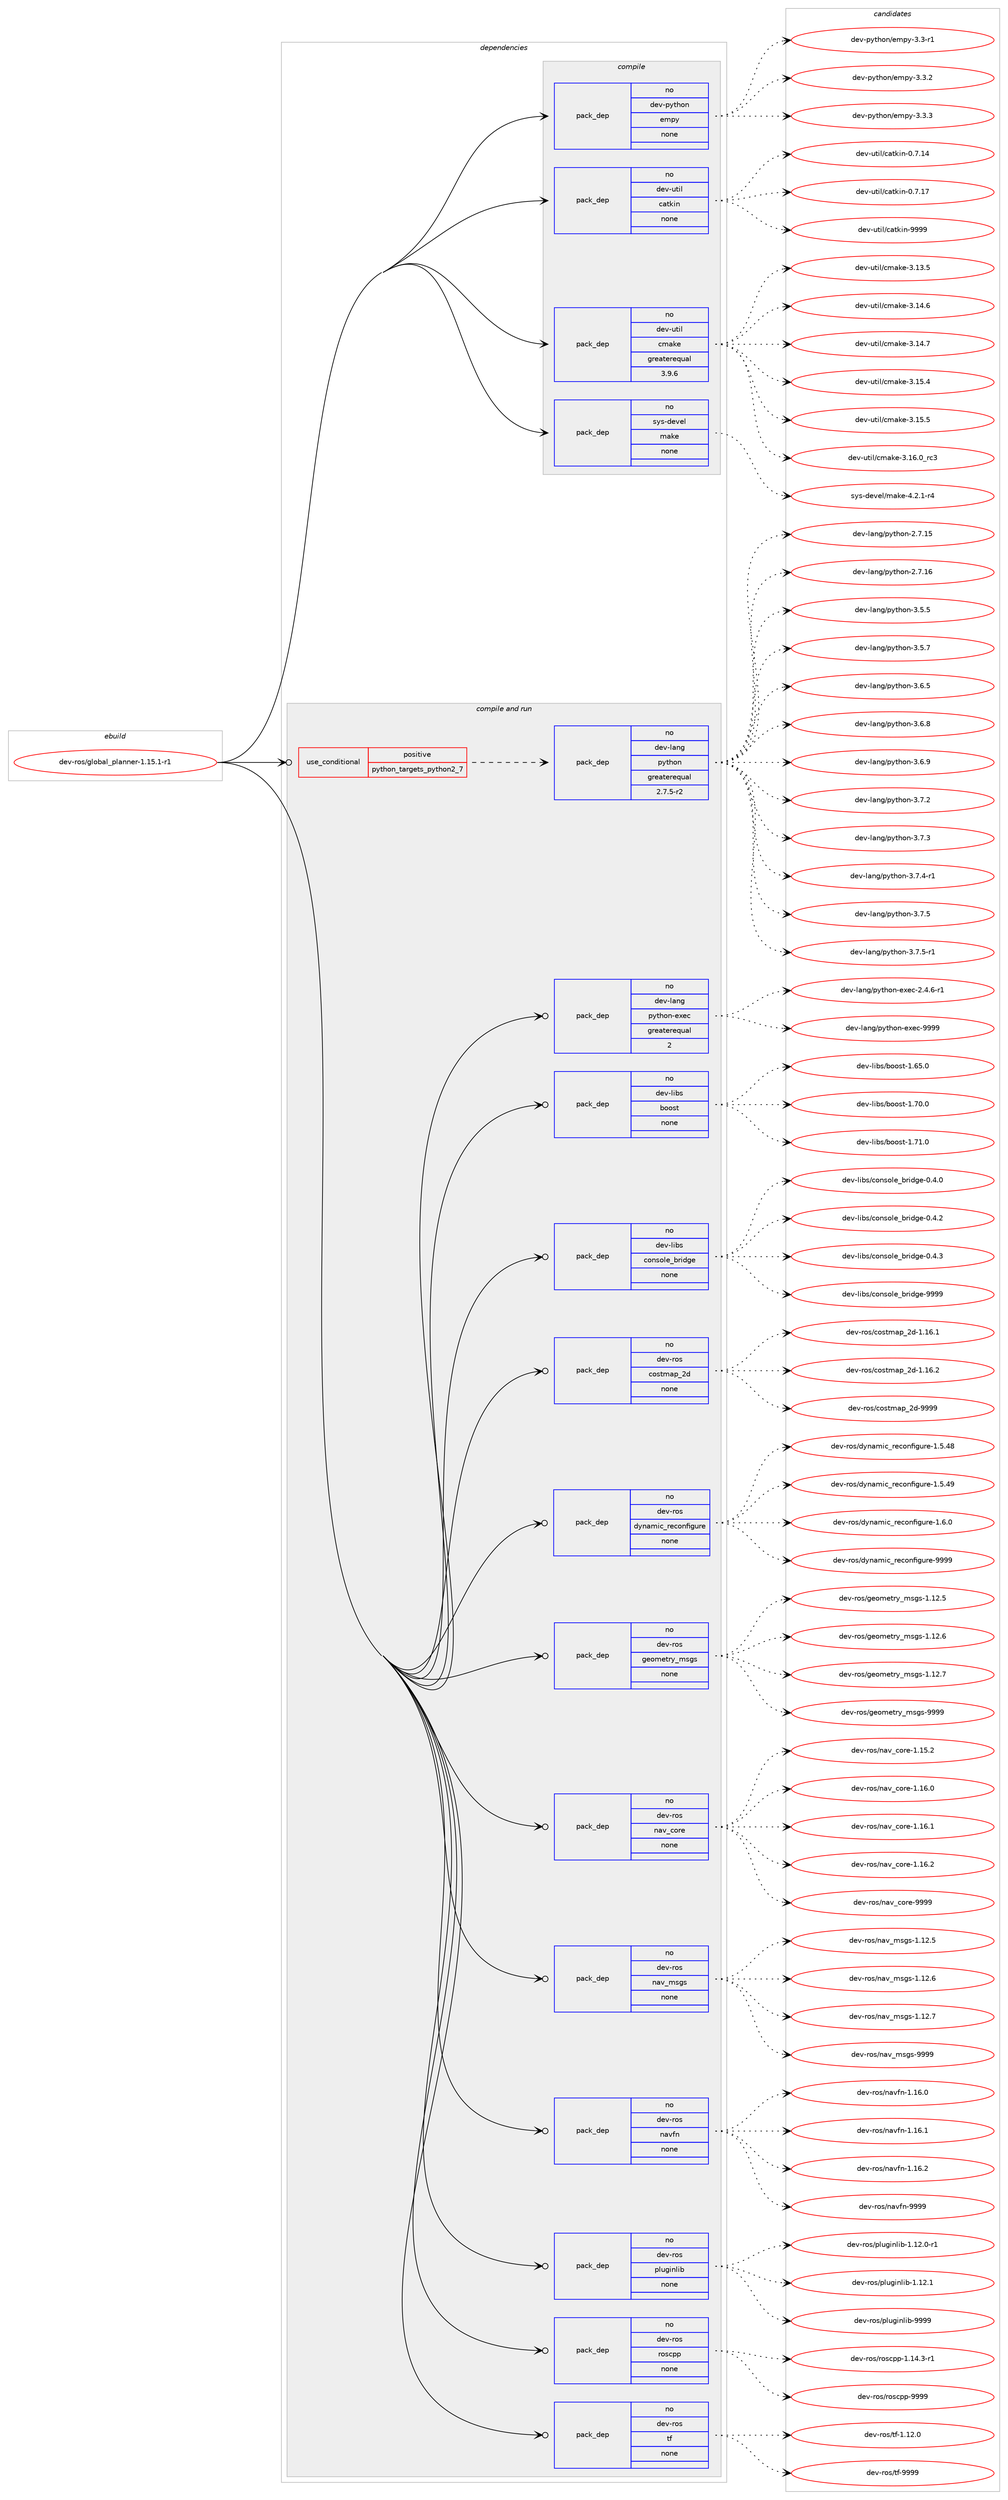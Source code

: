 digraph prolog {

# *************
# Graph options
# *************

newrank=true;
concentrate=true;
compound=true;
graph [rankdir=LR,fontname=Helvetica,fontsize=10,ranksep=1.5];#, ranksep=2.5, nodesep=0.2];
edge  [arrowhead=vee];
node  [fontname=Helvetica,fontsize=10];

# **********
# The ebuild
# **********

subgraph cluster_leftcol {
color=gray;
rank=same;
label=<<i>ebuild</i>>;
id [label="dev-ros/global_planner-1.15.1-r1", color=red, width=4, href="../dev-ros/global_planner-1.15.1-r1.svg"];
}

# ****************
# The dependencies
# ****************

subgraph cluster_midcol {
color=gray;
label=<<i>dependencies</i>>;
subgraph cluster_compile {
fillcolor="#eeeeee";
style=filled;
label=<<i>compile</i>>;
subgraph pack487952 {
dependency653288 [label=<<TABLE BORDER="0" CELLBORDER="1" CELLSPACING="0" CELLPADDING="4" WIDTH="220"><TR><TD ROWSPAN="6" CELLPADDING="30">pack_dep</TD></TR><TR><TD WIDTH="110">no</TD></TR><TR><TD>dev-python</TD></TR><TR><TD>empy</TD></TR><TR><TD>none</TD></TR><TR><TD></TD></TR></TABLE>>, shape=none, color=blue];
}
id:e -> dependency653288:w [weight=20,style="solid",arrowhead="vee"];
subgraph pack487953 {
dependency653289 [label=<<TABLE BORDER="0" CELLBORDER="1" CELLSPACING="0" CELLPADDING="4" WIDTH="220"><TR><TD ROWSPAN="6" CELLPADDING="30">pack_dep</TD></TR><TR><TD WIDTH="110">no</TD></TR><TR><TD>dev-util</TD></TR><TR><TD>catkin</TD></TR><TR><TD>none</TD></TR><TR><TD></TD></TR></TABLE>>, shape=none, color=blue];
}
id:e -> dependency653289:w [weight=20,style="solid",arrowhead="vee"];
subgraph pack487954 {
dependency653290 [label=<<TABLE BORDER="0" CELLBORDER="1" CELLSPACING="0" CELLPADDING="4" WIDTH="220"><TR><TD ROWSPAN="6" CELLPADDING="30">pack_dep</TD></TR><TR><TD WIDTH="110">no</TD></TR><TR><TD>dev-util</TD></TR><TR><TD>cmake</TD></TR><TR><TD>greaterequal</TD></TR><TR><TD>3.9.6</TD></TR></TABLE>>, shape=none, color=blue];
}
id:e -> dependency653290:w [weight=20,style="solid",arrowhead="vee"];
subgraph pack487955 {
dependency653291 [label=<<TABLE BORDER="0" CELLBORDER="1" CELLSPACING="0" CELLPADDING="4" WIDTH="220"><TR><TD ROWSPAN="6" CELLPADDING="30">pack_dep</TD></TR><TR><TD WIDTH="110">no</TD></TR><TR><TD>sys-devel</TD></TR><TR><TD>make</TD></TR><TR><TD>none</TD></TR><TR><TD></TD></TR></TABLE>>, shape=none, color=blue];
}
id:e -> dependency653291:w [weight=20,style="solid",arrowhead="vee"];
}
subgraph cluster_compileandrun {
fillcolor="#eeeeee";
style=filled;
label=<<i>compile and run</i>>;
subgraph cond153430 {
dependency653292 [label=<<TABLE BORDER="0" CELLBORDER="1" CELLSPACING="0" CELLPADDING="4"><TR><TD ROWSPAN="3" CELLPADDING="10">use_conditional</TD></TR><TR><TD>positive</TD></TR><TR><TD>python_targets_python2_7</TD></TR></TABLE>>, shape=none, color=red];
subgraph pack487956 {
dependency653293 [label=<<TABLE BORDER="0" CELLBORDER="1" CELLSPACING="0" CELLPADDING="4" WIDTH="220"><TR><TD ROWSPAN="6" CELLPADDING="30">pack_dep</TD></TR><TR><TD WIDTH="110">no</TD></TR><TR><TD>dev-lang</TD></TR><TR><TD>python</TD></TR><TR><TD>greaterequal</TD></TR><TR><TD>2.7.5-r2</TD></TR></TABLE>>, shape=none, color=blue];
}
dependency653292:e -> dependency653293:w [weight=20,style="dashed",arrowhead="vee"];
}
id:e -> dependency653292:w [weight=20,style="solid",arrowhead="odotvee"];
subgraph pack487957 {
dependency653294 [label=<<TABLE BORDER="0" CELLBORDER="1" CELLSPACING="0" CELLPADDING="4" WIDTH="220"><TR><TD ROWSPAN="6" CELLPADDING="30">pack_dep</TD></TR><TR><TD WIDTH="110">no</TD></TR><TR><TD>dev-lang</TD></TR><TR><TD>python-exec</TD></TR><TR><TD>greaterequal</TD></TR><TR><TD>2</TD></TR></TABLE>>, shape=none, color=blue];
}
id:e -> dependency653294:w [weight=20,style="solid",arrowhead="odotvee"];
subgraph pack487958 {
dependency653295 [label=<<TABLE BORDER="0" CELLBORDER="1" CELLSPACING="0" CELLPADDING="4" WIDTH="220"><TR><TD ROWSPAN="6" CELLPADDING="30">pack_dep</TD></TR><TR><TD WIDTH="110">no</TD></TR><TR><TD>dev-libs</TD></TR><TR><TD>boost</TD></TR><TR><TD>none</TD></TR><TR><TD></TD></TR></TABLE>>, shape=none, color=blue];
}
id:e -> dependency653295:w [weight=20,style="solid",arrowhead="odotvee"];
subgraph pack487959 {
dependency653296 [label=<<TABLE BORDER="0" CELLBORDER="1" CELLSPACING="0" CELLPADDING="4" WIDTH="220"><TR><TD ROWSPAN="6" CELLPADDING="30">pack_dep</TD></TR><TR><TD WIDTH="110">no</TD></TR><TR><TD>dev-libs</TD></TR><TR><TD>console_bridge</TD></TR><TR><TD>none</TD></TR><TR><TD></TD></TR></TABLE>>, shape=none, color=blue];
}
id:e -> dependency653296:w [weight=20,style="solid",arrowhead="odotvee"];
subgraph pack487960 {
dependency653297 [label=<<TABLE BORDER="0" CELLBORDER="1" CELLSPACING="0" CELLPADDING="4" WIDTH="220"><TR><TD ROWSPAN="6" CELLPADDING="30">pack_dep</TD></TR><TR><TD WIDTH="110">no</TD></TR><TR><TD>dev-ros</TD></TR><TR><TD>costmap_2d</TD></TR><TR><TD>none</TD></TR><TR><TD></TD></TR></TABLE>>, shape=none, color=blue];
}
id:e -> dependency653297:w [weight=20,style="solid",arrowhead="odotvee"];
subgraph pack487961 {
dependency653298 [label=<<TABLE BORDER="0" CELLBORDER="1" CELLSPACING="0" CELLPADDING="4" WIDTH="220"><TR><TD ROWSPAN="6" CELLPADDING="30">pack_dep</TD></TR><TR><TD WIDTH="110">no</TD></TR><TR><TD>dev-ros</TD></TR><TR><TD>dynamic_reconfigure</TD></TR><TR><TD>none</TD></TR><TR><TD></TD></TR></TABLE>>, shape=none, color=blue];
}
id:e -> dependency653298:w [weight=20,style="solid",arrowhead="odotvee"];
subgraph pack487962 {
dependency653299 [label=<<TABLE BORDER="0" CELLBORDER="1" CELLSPACING="0" CELLPADDING="4" WIDTH="220"><TR><TD ROWSPAN="6" CELLPADDING="30">pack_dep</TD></TR><TR><TD WIDTH="110">no</TD></TR><TR><TD>dev-ros</TD></TR><TR><TD>geometry_msgs</TD></TR><TR><TD>none</TD></TR><TR><TD></TD></TR></TABLE>>, shape=none, color=blue];
}
id:e -> dependency653299:w [weight=20,style="solid",arrowhead="odotvee"];
subgraph pack487963 {
dependency653300 [label=<<TABLE BORDER="0" CELLBORDER="1" CELLSPACING="0" CELLPADDING="4" WIDTH="220"><TR><TD ROWSPAN="6" CELLPADDING="30">pack_dep</TD></TR><TR><TD WIDTH="110">no</TD></TR><TR><TD>dev-ros</TD></TR><TR><TD>nav_core</TD></TR><TR><TD>none</TD></TR><TR><TD></TD></TR></TABLE>>, shape=none, color=blue];
}
id:e -> dependency653300:w [weight=20,style="solid",arrowhead="odotvee"];
subgraph pack487964 {
dependency653301 [label=<<TABLE BORDER="0" CELLBORDER="1" CELLSPACING="0" CELLPADDING="4" WIDTH="220"><TR><TD ROWSPAN="6" CELLPADDING="30">pack_dep</TD></TR><TR><TD WIDTH="110">no</TD></TR><TR><TD>dev-ros</TD></TR><TR><TD>nav_msgs</TD></TR><TR><TD>none</TD></TR><TR><TD></TD></TR></TABLE>>, shape=none, color=blue];
}
id:e -> dependency653301:w [weight=20,style="solid",arrowhead="odotvee"];
subgraph pack487965 {
dependency653302 [label=<<TABLE BORDER="0" CELLBORDER="1" CELLSPACING="0" CELLPADDING="4" WIDTH="220"><TR><TD ROWSPAN="6" CELLPADDING="30">pack_dep</TD></TR><TR><TD WIDTH="110">no</TD></TR><TR><TD>dev-ros</TD></TR><TR><TD>navfn</TD></TR><TR><TD>none</TD></TR><TR><TD></TD></TR></TABLE>>, shape=none, color=blue];
}
id:e -> dependency653302:w [weight=20,style="solid",arrowhead="odotvee"];
subgraph pack487966 {
dependency653303 [label=<<TABLE BORDER="0" CELLBORDER="1" CELLSPACING="0" CELLPADDING="4" WIDTH="220"><TR><TD ROWSPAN="6" CELLPADDING="30">pack_dep</TD></TR><TR><TD WIDTH="110">no</TD></TR><TR><TD>dev-ros</TD></TR><TR><TD>pluginlib</TD></TR><TR><TD>none</TD></TR><TR><TD></TD></TR></TABLE>>, shape=none, color=blue];
}
id:e -> dependency653303:w [weight=20,style="solid",arrowhead="odotvee"];
subgraph pack487967 {
dependency653304 [label=<<TABLE BORDER="0" CELLBORDER="1" CELLSPACING="0" CELLPADDING="4" WIDTH="220"><TR><TD ROWSPAN="6" CELLPADDING="30">pack_dep</TD></TR><TR><TD WIDTH="110">no</TD></TR><TR><TD>dev-ros</TD></TR><TR><TD>roscpp</TD></TR><TR><TD>none</TD></TR><TR><TD></TD></TR></TABLE>>, shape=none, color=blue];
}
id:e -> dependency653304:w [weight=20,style="solid",arrowhead="odotvee"];
subgraph pack487968 {
dependency653305 [label=<<TABLE BORDER="0" CELLBORDER="1" CELLSPACING="0" CELLPADDING="4" WIDTH="220"><TR><TD ROWSPAN="6" CELLPADDING="30">pack_dep</TD></TR><TR><TD WIDTH="110">no</TD></TR><TR><TD>dev-ros</TD></TR><TR><TD>tf</TD></TR><TR><TD>none</TD></TR><TR><TD></TD></TR></TABLE>>, shape=none, color=blue];
}
id:e -> dependency653305:w [weight=20,style="solid",arrowhead="odotvee"];
}
subgraph cluster_run {
fillcolor="#eeeeee";
style=filled;
label=<<i>run</i>>;
}
}

# **************
# The candidates
# **************

subgraph cluster_choices {
rank=same;
color=gray;
label=<<i>candidates</i>>;

subgraph choice487952 {
color=black;
nodesep=1;
choice1001011184511212111610411111047101109112121455146514511449 [label="dev-python/empy-3.3-r1", color=red, width=4,href="../dev-python/empy-3.3-r1.svg"];
choice1001011184511212111610411111047101109112121455146514650 [label="dev-python/empy-3.3.2", color=red, width=4,href="../dev-python/empy-3.3.2.svg"];
choice1001011184511212111610411111047101109112121455146514651 [label="dev-python/empy-3.3.3", color=red, width=4,href="../dev-python/empy-3.3.3.svg"];
dependency653288:e -> choice1001011184511212111610411111047101109112121455146514511449:w [style=dotted,weight="100"];
dependency653288:e -> choice1001011184511212111610411111047101109112121455146514650:w [style=dotted,weight="100"];
dependency653288:e -> choice1001011184511212111610411111047101109112121455146514651:w [style=dotted,weight="100"];
}
subgraph choice487953 {
color=black;
nodesep=1;
choice1001011184511711610510847999711610710511045484655464952 [label="dev-util/catkin-0.7.14", color=red, width=4,href="../dev-util/catkin-0.7.14.svg"];
choice1001011184511711610510847999711610710511045484655464955 [label="dev-util/catkin-0.7.17", color=red, width=4,href="../dev-util/catkin-0.7.17.svg"];
choice100101118451171161051084799971161071051104557575757 [label="dev-util/catkin-9999", color=red, width=4,href="../dev-util/catkin-9999.svg"];
dependency653289:e -> choice1001011184511711610510847999711610710511045484655464952:w [style=dotted,weight="100"];
dependency653289:e -> choice1001011184511711610510847999711610710511045484655464955:w [style=dotted,weight="100"];
dependency653289:e -> choice100101118451171161051084799971161071051104557575757:w [style=dotted,weight="100"];
}
subgraph choice487954 {
color=black;
nodesep=1;
choice1001011184511711610510847991099710710145514649514653 [label="dev-util/cmake-3.13.5", color=red, width=4,href="../dev-util/cmake-3.13.5.svg"];
choice1001011184511711610510847991099710710145514649524654 [label="dev-util/cmake-3.14.6", color=red, width=4,href="../dev-util/cmake-3.14.6.svg"];
choice1001011184511711610510847991099710710145514649524655 [label="dev-util/cmake-3.14.7", color=red, width=4,href="../dev-util/cmake-3.14.7.svg"];
choice1001011184511711610510847991099710710145514649534652 [label="dev-util/cmake-3.15.4", color=red, width=4,href="../dev-util/cmake-3.15.4.svg"];
choice1001011184511711610510847991099710710145514649534653 [label="dev-util/cmake-3.15.5", color=red, width=4,href="../dev-util/cmake-3.15.5.svg"];
choice1001011184511711610510847991099710710145514649544648951149951 [label="dev-util/cmake-3.16.0_rc3", color=red, width=4,href="../dev-util/cmake-3.16.0_rc3.svg"];
dependency653290:e -> choice1001011184511711610510847991099710710145514649514653:w [style=dotted,weight="100"];
dependency653290:e -> choice1001011184511711610510847991099710710145514649524654:w [style=dotted,weight="100"];
dependency653290:e -> choice1001011184511711610510847991099710710145514649524655:w [style=dotted,weight="100"];
dependency653290:e -> choice1001011184511711610510847991099710710145514649534652:w [style=dotted,weight="100"];
dependency653290:e -> choice1001011184511711610510847991099710710145514649534653:w [style=dotted,weight="100"];
dependency653290:e -> choice1001011184511711610510847991099710710145514649544648951149951:w [style=dotted,weight="100"];
}
subgraph choice487955 {
color=black;
nodesep=1;
choice1151211154510010111810110847109971071014552465046494511452 [label="sys-devel/make-4.2.1-r4", color=red, width=4,href="../sys-devel/make-4.2.1-r4.svg"];
dependency653291:e -> choice1151211154510010111810110847109971071014552465046494511452:w [style=dotted,weight="100"];
}
subgraph choice487956 {
color=black;
nodesep=1;
choice10010111845108971101034711212111610411111045504655464953 [label="dev-lang/python-2.7.15", color=red, width=4,href="../dev-lang/python-2.7.15.svg"];
choice10010111845108971101034711212111610411111045504655464954 [label="dev-lang/python-2.7.16", color=red, width=4,href="../dev-lang/python-2.7.16.svg"];
choice100101118451089711010347112121116104111110455146534653 [label="dev-lang/python-3.5.5", color=red, width=4,href="../dev-lang/python-3.5.5.svg"];
choice100101118451089711010347112121116104111110455146534655 [label="dev-lang/python-3.5.7", color=red, width=4,href="../dev-lang/python-3.5.7.svg"];
choice100101118451089711010347112121116104111110455146544653 [label="dev-lang/python-3.6.5", color=red, width=4,href="../dev-lang/python-3.6.5.svg"];
choice100101118451089711010347112121116104111110455146544656 [label="dev-lang/python-3.6.8", color=red, width=4,href="../dev-lang/python-3.6.8.svg"];
choice100101118451089711010347112121116104111110455146544657 [label="dev-lang/python-3.6.9", color=red, width=4,href="../dev-lang/python-3.6.9.svg"];
choice100101118451089711010347112121116104111110455146554650 [label="dev-lang/python-3.7.2", color=red, width=4,href="../dev-lang/python-3.7.2.svg"];
choice100101118451089711010347112121116104111110455146554651 [label="dev-lang/python-3.7.3", color=red, width=4,href="../dev-lang/python-3.7.3.svg"];
choice1001011184510897110103471121211161041111104551465546524511449 [label="dev-lang/python-3.7.4-r1", color=red, width=4,href="../dev-lang/python-3.7.4-r1.svg"];
choice100101118451089711010347112121116104111110455146554653 [label="dev-lang/python-3.7.5", color=red, width=4,href="../dev-lang/python-3.7.5.svg"];
choice1001011184510897110103471121211161041111104551465546534511449 [label="dev-lang/python-3.7.5-r1", color=red, width=4,href="../dev-lang/python-3.7.5-r1.svg"];
dependency653293:e -> choice10010111845108971101034711212111610411111045504655464953:w [style=dotted,weight="100"];
dependency653293:e -> choice10010111845108971101034711212111610411111045504655464954:w [style=dotted,weight="100"];
dependency653293:e -> choice100101118451089711010347112121116104111110455146534653:w [style=dotted,weight="100"];
dependency653293:e -> choice100101118451089711010347112121116104111110455146534655:w [style=dotted,weight="100"];
dependency653293:e -> choice100101118451089711010347112121116104111110455146544653:w [style=dotted,weight="100"];
dependency653293:e -> choice100101118451089711010347112121116104111110455146544656:w [style=dotted,weight="100"];
dependency653293:e -> choice100101118451089711010347112121116104111110455146544657:w [style=dotted,weight="100"];
dependency653293:e -> choice100101118451089711010347112121116104111110455146554650:w [style=dotted,weight="100"];
dependency653293:e -> choice100101118451089711010347112121116104111110455146554651:w [style=dotted,weight="100"];
dependency653293:e -> choice1001011184510897110103471121211161041111104551465546524511449:w [style=dotted,weight="100"];
dependency653293:e -> choice100101118451089711010347112121116104111110455146554653:w [style=dotted,weight="100"];
dependency653293:e -> choice1001011184510897110103471121211161041111104551465546534511449:w [style=dotted,weight="100"];
}
subgraph choice487957 {
color=black;
nodesep=1;
choice10010111845108971101034711212111610411111045101120101994550465246544511449 [label="dev-lang/python-exec-2.4.6-r1", color=red, width=4,href="../dev-lang/python-exec-2.4.6-r1.svg"];
choice10010111845108971101034711212111610411111045101120101994557575757 [label="dev-lang/python-exec-9999", color=red, width=4,href="../dev-lang/python-exec-9999.svg"];
dependency653294:e -> choice10010111845108971101034711212111610411111045101120101994550465246544511449:w [style=dotted,weight="100"];
dependency653294:e -> choice10010111845108971101034711212111610411111045101120101994557575757:w [style=dotted,weight="100"];
}
subgraph choice487958 {
color=black;
nodesep=1;
choice1001011184510810598115479811111111511645494654534648 [label="dev-libs/boost-1.65.0", color=red, width=4,href="../dev-libs/boost-1.65.0.svg"];
choice1001011184510810598115479811111111511645494655484648 [label="dev-libs/boost-1.70.0", color=red, width=4,href="../dev-libs/boost-1.70.0.svg"];
choice1001011184510810598115479811111111511645494655494648 [label="dev-libs/boost-1.71.0", color=red, width=4,href="../dev-libs/boost-1.71.0.svg"];
dependency653295:e -> choice1001011184510810598115479811111111511645494654534648:w [style=dotted,weight="100"];
dependency653295:e -> choice1001011184510810598115479811111111511645494655484648:w [style=dotted,weight="100"];
dependency653295:e -> choice1001011184510810598115479811111111511645494655494648:w [style=dotted,weight="100"];
}
subgraph choice487959 {
color=black;
nodesep=1;
choice100101118451081059811547991111101151111081019598114105100103101454846524648 [label="dev-libs/console_bridge-0.4.0", color=red, width=4,href="../dev-libs/console_bridge-0.4.0.svg"];
choice100101118451081059811547991111101151111081019598114105100103101454846524650 [label="dev-libs/console_bridge-0.4.2", color=red, width=4,href="../dev-libs/console_bridge-0.4.2.svg"];
choice100101118451081059811547991111101151111081019598114105100103101454846524651 [label="dev-libs/console_bridge-0.4.3", color=red, width=4,href="../dev-libs/console_bridge-0.4.3.svg"];
choice1001011184510810598115479911111011511110810195981141051001031014557575757 [label="dev-libs/console_bridge-9999", color=red, width=4,href="../dev-libs/console_bridge-9999.svg"];
dependency653296:e -> choice100101118451081059811547991111101151111081019598114105100103101454846524648:w [style=dotted,weight="100"];
dependency653296:e -> choice100101118451081059811547991111101151111081019598114105100103101454846524650:w [style=dotted,weight="100"];
dependency653296:e -> choice100101118451081059811547991111101151111081019598114105100103101454846524651:w [style=dotted,weight="100"];
dependency653296:e -> choice1001011184510810598115479911111011511110810195981141051001031014557575757:w [style=dotted,weight="100"];
}
subgraph choice487960 {
color=black;
nodesep=1;
choice10010111845114111115479911111511610997112955010045494649544649 [label="dev-ros/costmap_2d-1.16.1", color=red, width=4,href="../dev-ros/costmap_2d-1.16.1.svg"];
choice10010111845114111115479911111511610997112955010045494649544650 [label="dev-ros/costmap_2d-1.16.2", color=red, width=4,href="../dev-ros/costmap_2d-1.16.2.svg"];
choice1001011184511411111547991111151161099711295501004557575757 [label="dev-ros/costmap_2d-9999", color=red, width=4,href="../dev-ros/costmap_2d-9999.svg"];
dependency653297:e -> choice10010111845114111115479911111511610997112955010045494649544649:w [style=dotted,weight="100"];
dependency653297:e -> choice10010111845114111115479911111511610997112955010045494649544650:w [style=dotted,weight="100"];
dependency653297:e -> choice1001011184511411111547991111151161099711295501004557575757:w [style=dotted,weight="100"];
}
subgraph choice487961 {
color=black;
nodesep=1;
choice10010111845114111115471001211109710910599951141019911111010210510311711410145494653465256 [label="dev-ros/dynamic_reconfigure-1.5.48", color=red, width=4,href="../dev-ros/dynamic_reconfigure-1.5.48.svg"];
choice10010111845114111115471001211109710910599951141019911111010210510311711410145494653465257 [label="dev-ros/dynamic_reconfigure-1.5.49", color=red, width=4,href="../dev-ros/dynamic_reconfigure-1.5.49.svg"];
choice100101118451141111154710012111097109105999511410199111110102105103117114101454946544648 [label="dev-ros/dynamic_reconfigure-1.6.0", color=red, width=4,href="../dev-ros/dynamic_reconfigure-1.6.0.svg"];
choice1001011184511411111547100121110971091059995114101991111101021051031171141014557575757 [label="dev-ros/dynamic_reconfigure-9999", color=red, width=4,href="../dev-ros/dynamic_reconfigure-9999.svg"];
dependency653298:e -> choice10010111845114111115471001211109710910599951141019911111010210510311711410145494653465256:w [style=dotted,weight="100"];
dependency653298:e -> choice10010111845114111115471001211109710910599951141019911111010210510311711410145494653465257:w [style=dotted,weight="100"];
dependency653298:e -> choice100101118451141111154710012111097109105999511410199111110102105103117114101454946544648:w [style=dotted,weight="100"];
dependency653298:e -> choice1001011184511411111547100121110971091059995114101991111101021051031171141014557575757:w [style=dotted,weight="100"];
}
subgraph choice487962 {
color=black;
nodesep=1;
choice10010111845114111115471031011111091011161141219510911510311545494649504653 [label="dev-ros/geometry_msgs-1.12.5", color=red, width=4,href="../dev-ros/geometry_msgs-1.12.5.svg"];
choice10010111845114111115471031011111091011161141219510911510311545494649504654 [label="dev-ros/geometry_msgs-1.12.6", color=red, width=4,href="../dev-ros/geometry_msgs-1.12.6.svg"];
choice10010111845114111115471031011111091011161141219510911510311545494649504655 [label="dev-ros/geometry_msgs-1.12.7", color=red, width=4,href="../dev-ros/geometry_msgs-1.12.7.svg"];
choice1001011184511411111547103101111109101116114121951091151031154557575757 [label="dev-ros/geometry_msgs-9999", color=red, width=4,href="../dev-ros/geometry_msgs-9999.svg"];
dependency653299:e -> choice10010111845114111115471031011111091011161141219510911510311545494649504653:w [style=dotted,weight="100"];
dependency653299:e -> choice10010111845114111115471031011111091011161141219510911510311545494649504654:w [style=dotted,weight="100"];
dependency653299:e -> choice10010111845114111115471031011111091011161141219510911510311545494649504655:w [style=dotted,weight="100"];
dependency653299:e -> choice1001011184511411111547103101111109101116114121951091151031154557575757:w [style=dotted,weight="100"];
}
subgraph choice487963 {
color=black;
nodesep=1;
choice100101118451141111154711097118959911111410145494649534650 [label="dev-ros/nav_core-1.15.2", color=red, width=4,href="../dev-ros/nav_core-1.15.2.svg"];
choice100101118451141111154711097118959911111410145494649544648 [label="dev-ros/nav_core-1.16.0", color=red, width=4,href="../dev-ros/nav_core-1.16.0.svg"];
choice100101118451141111154711097118959911111410145494649544649 [label="dev-ros/nav_core-1.16.1", color=red, width=4,href="../dev-ros/nav_core-1.16.1.svg"];
choice100101118451141111154711097118959911111410145494649544650 [label="dev-ros/nav_core-1.16.2", color=red, width=4,href="../dev-ros/nav_core-1.16.2.svg"];
choice10010111845114111115471109711895991111141014557575757 [label="dev-ros/nav_core-9999", color=red, width=4,href="../dev-ros/nav_core-9999.svg"];
dependency653300:e -> choice100101118451141111154711097118959911111410145494649534650:w [style=dotted,weight="100"];
dependency653300:e -> choice100101118451141111154711097118959911111410145494649544648:w [style=dotted,weight="100"];
dependency653300:e -> choice100101118451141111154711097118959911111410145494649544649:w [style=dotted,weight="100"];
dependency653300:e -> choice100101118451141111154711097118959911111410145494649544650:w [style=dotted,weight="100"];
dependency653300:e -> choice10010111845114111115471109711895991111141014557575757:w [style=dotted,weight="100"];
}
subgraph choice487964 {
color=black;
nodesep=1;
choice1001011184511411111547110971189510911510311545494649504653 [label="dev-ros/nav_msgs-1.12.5", color=red, width=4,href="../dev-ros/nav_msgs-1.12.5.svg"];
choice1001011184511411111547110971189510911510311545494649504654 [label="dev-ros/nav_msgs-1.12.6", color=red, width=4,href="../dev-ros/nav_msgs-1.12.6.svg"];
choice1001011184511411111547110971189510911510311545494649504655 [label="dev-ros/nav_msgs-1.12.7", color=red, width=4,href="../dev-ros/nav_msgs-1.12.7.svg"];
choice100101118451141111154711097118951091151031154557575757 [label="dev-ros/nav_msgs-9999", color=red, width=4,href="../dev-ros/nav_msgs-9999.svg"];
dependency653301:e -> choice1001011184511411111547110971189510911510311545494649504653:w [style=dotted,weight="100"];
dependency653301:e -> choice1001011184511411111547110971189510911510311545494649504654:w [style=dotted,weight="100"];
dependency653301:e -> choice1001011184511411111547110971189510911510311545494649504655:w [style=dotted,weight="100"];
dependency653301:e -> choice100101118451141111154711097118951091151031154557575757:w [style=dotted,weight="100"];
}
subgraph choice487965 {
color=black;
nodesep=1;
choice10010111845114111115471109711810211045494649544648 [label="dev-ros/navfn-1.16.0", color=red, width=4,href="../dev-ros/navfn-1.16.0.svg"];
choice10010111845114111115471109711810211045494649544649 [label="dev-ros/navfn-1.16.1", color=red, width=4,href="../dev-ros/navfn-1.16.1.svg"];
choice10010111845114111115471109711810211045494649544650 [label="dev-ros/navfn-1.16.2", color=red, width=4,href="../dev-ros/navfn-1.16.2.svg"];
choice1001011184511411111547110971181021104557575757 [label="dev-ros/navfn-9999", color=red, width=4,href="../dev-ros/navfn-9999.svg"];
dependency653302:e -> choice10010111845114111115471109711810211045494649544648:w [style=dotted,weight="100"];
dependency653302:e -> choice10010111845114111115471109711810211045494649544649:w [style=dotted,weight="100"];
dependency653302:e -> choice10010111845114111115471109711810211045494649544650:w [style=dotted,weight="100"];
dependency653302:e -> choice1001011184511411111547110971181021104557575757:w [style=dotted,weight="100"];
}
subgraph choice487966 {
color=black;
nodesep=1;
choice100101118451141111154711210811710310511010810598454946495046484511449 [label="dev-ros/pluginlib-1.12.0-r1", color=red, width=4,href="../dev-ros/pluginlib-1.12.0-r1.svg"];
choice10010111845114111115471121081171031051101081059845494649504649 [label="dev-ros/pluginlib-1.12.1", color=red, width=4,href="../dev-ros/pluginlib-1.12.1.svg"];
choice1001011184511411111547112108117103105110108105984557575757 [label="dev-ros/pluginlib-9999", color=red, width=4,href="../dev-ros/pluginlib-9999.svg"];
dependency653303:e -> choice100101118451141111154711210811710310511010810598454946495046484511449:w [style=dotted,weight="100"];
dependency653303:e -> choice10010111845114111115471121081171031051101081059845494649504649:w [style=dotted,weight="100"];
dependency653303:e -> choice1001011184511411111547112108117103105110108105984557575757:w [style=dotted,weight="100"];
}
subgraph choice487967 {
color=black;
nodesep=1;
choice100101118451141111154711411111599112112454946495246514511449 [label="dev-ros/roscpp-1.14.3-r1", color=red, width=4,href="../dev-ros/roscpp-1.14.3-r1.svg"];
choice1001011184511411111547114111115991121124557575757 [label="dev-ros/roscpp-9999", color=red, width=4,href="../dev-ros/roscpp-9999.svg"];
dependency653304:e -> choice100101118451141111154711411111599112112454946495246514511449:w [style=dotted,weight="100"];
dependency653304:e -> choice1001011184511411111547114111115991121124557575757:w [style=dotted,weight="100"];
}
subgraph choice487968 {
color=black;
nodesep=1;
choice100101118451141111154711610245494649504648 [label="dev-ros/tf-1.12.0", color=red, width=4,href="../dev-ros/tf-1.12.0.svg"];
choice10010111845114111115471161024557575757 [label="dev-ros/tf-9999", color=red, width=4,href="../dev-ros/tf-9999.svg"];
dependency653305:e -> choice100101118451141111154711610245494649504648:w [style=dotted,weight="100"];
dependency653305:e -> choice10010111845114111115471161024557575757:w [style=dotted,weight="100"];
}
}

}
